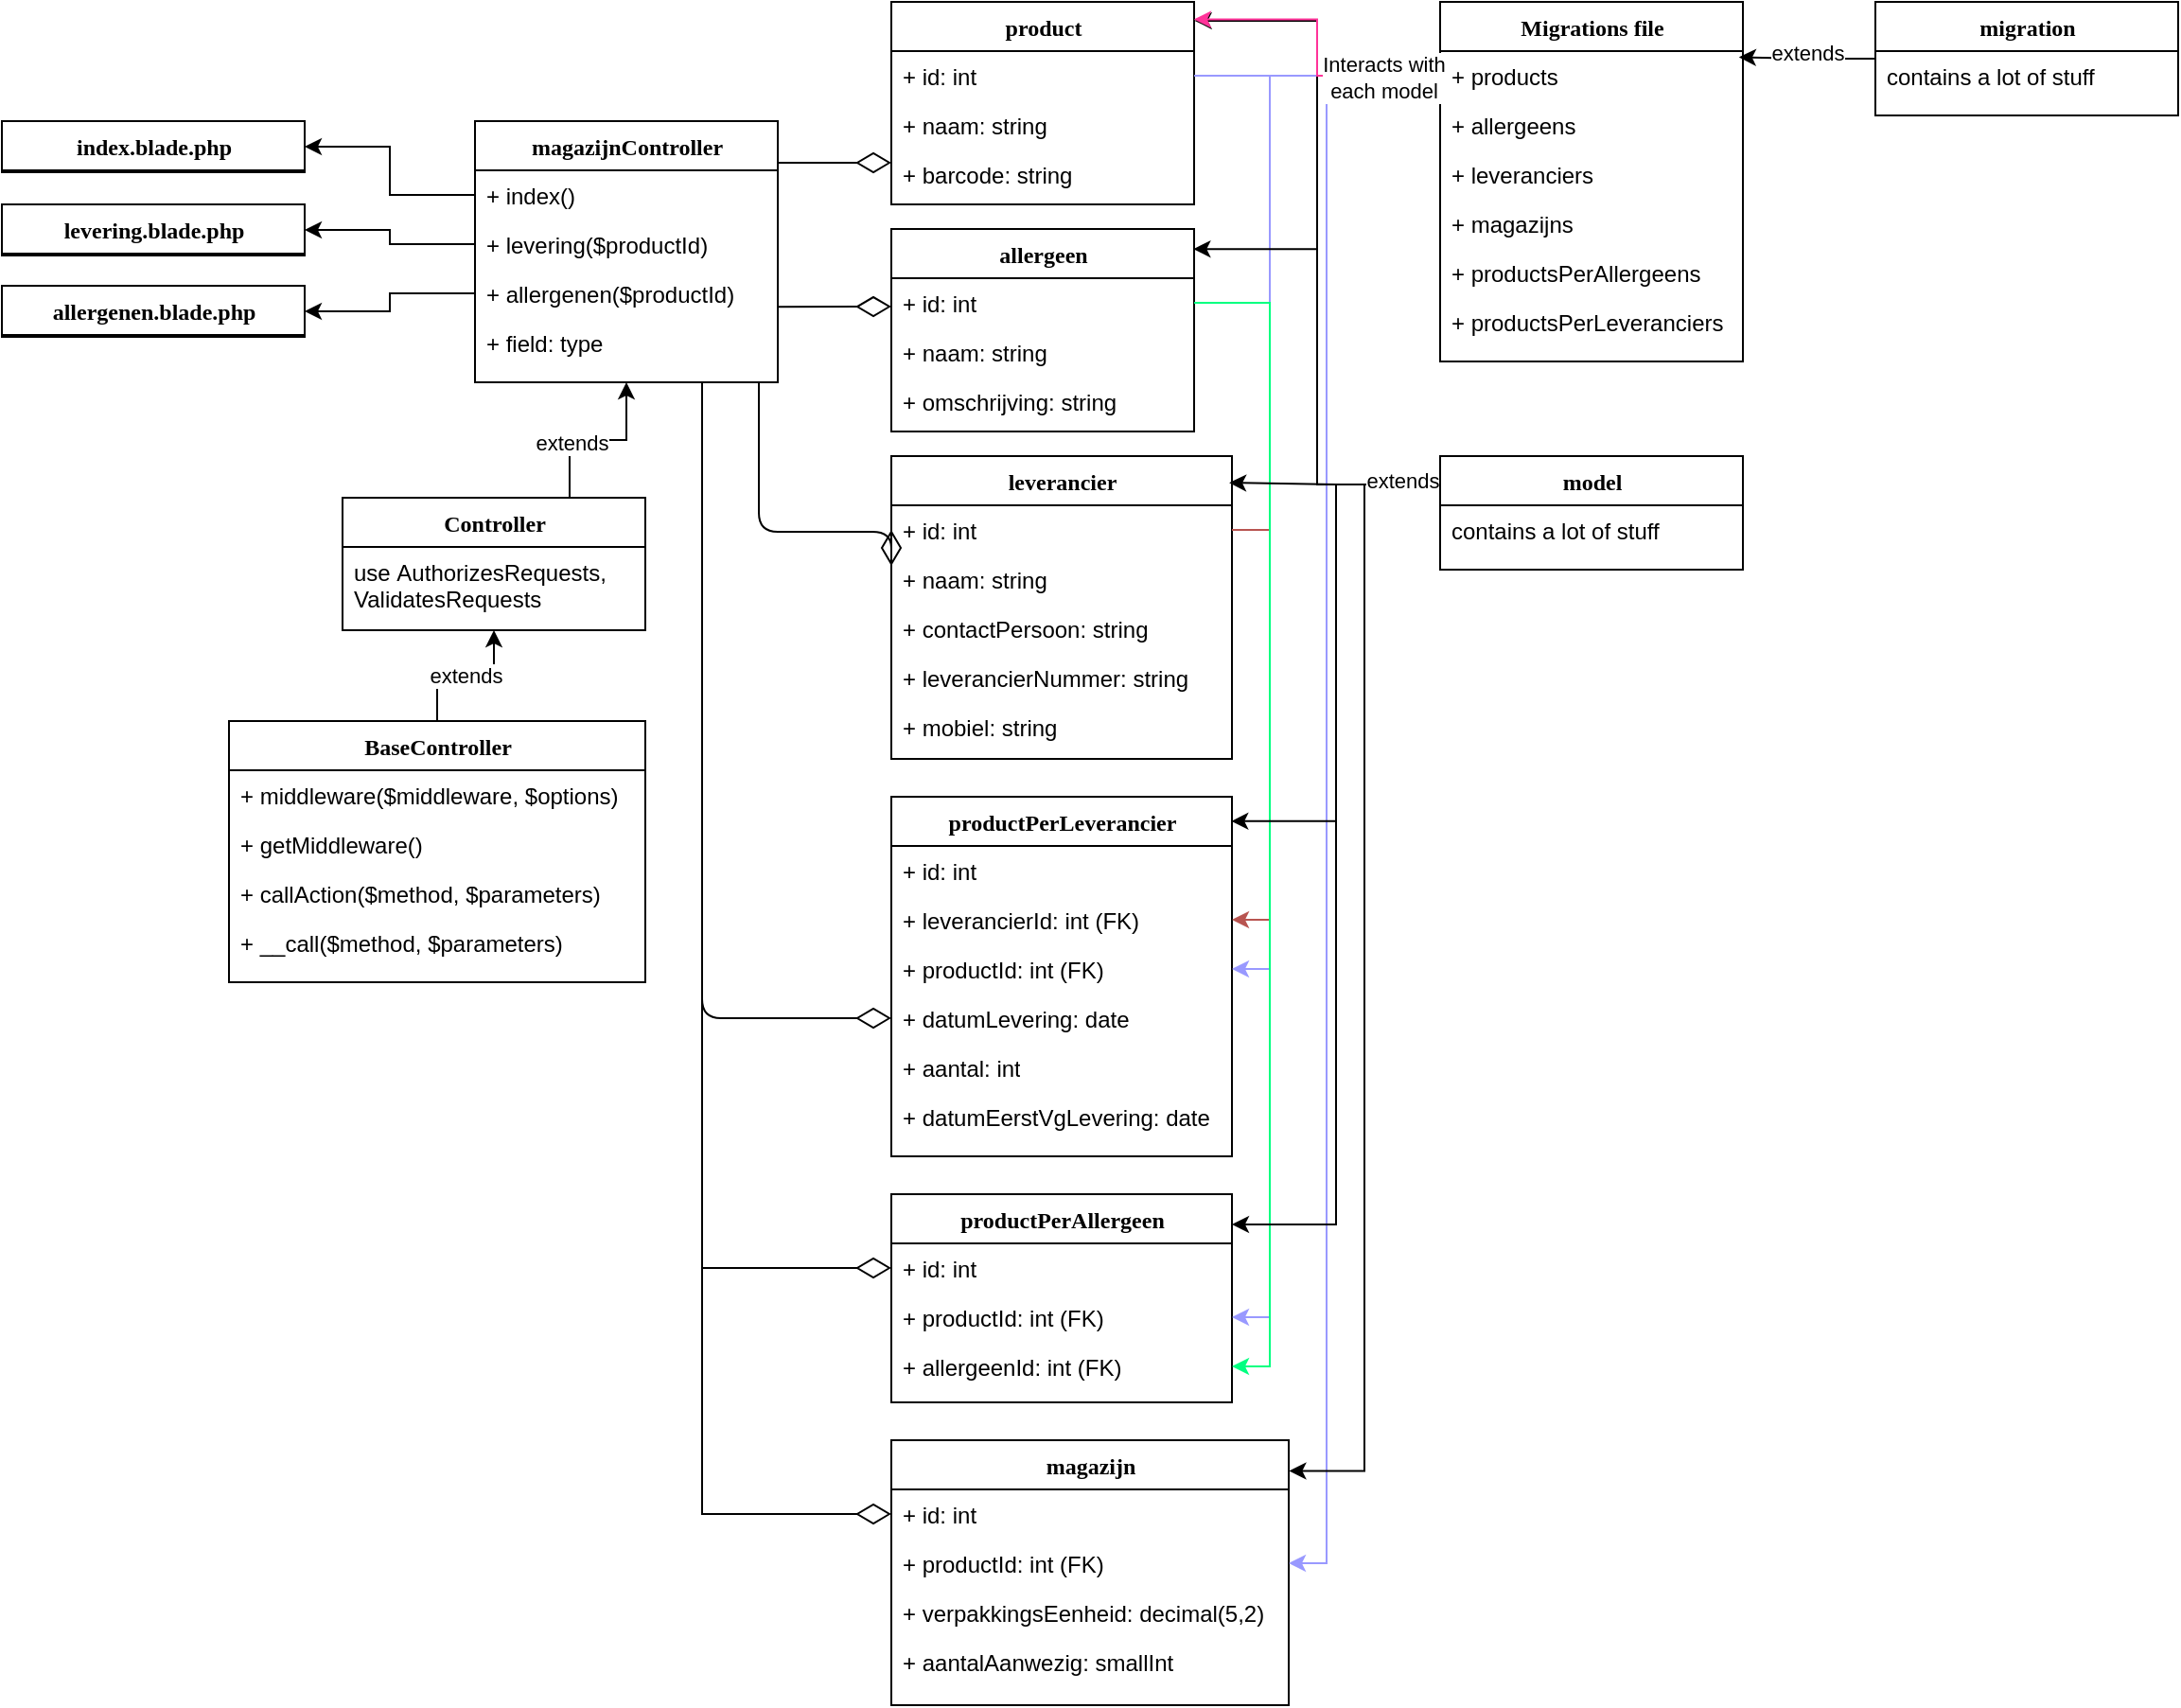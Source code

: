 <mxfile version="21.7.2" type="device">
  <diagram name="Page-1" id="9f46799a-70d6-7492-0946-bef42562c5a5">
    <mxGraphModel dx="2782" dy="968" grid="1" gridSize="10" guides="1" tooltips="1" connect="1" arrows="1" fold="1" page="1" pageScale="1" pageWidth="1100" pageHeight="850" background="none" math="0" shadow="0">
      <root>
        <mxCell id="0" />
        <mxCell id="1" parent="0" />
        <mxCell id="xGp_RujmoBwHYuxVPwIh-23" style="edgeStyle=orthogonalEdgeStyle;rounded=1;orthogonalLoop=1;jettySize=auto;html=1;exitX=0.75;exitY=1;exitDx=0;exitDy=0;entryX=0;entryY=0.5;entryDx=0;entryDy=0;endArrow=diamondThin;endFill=0;endSize=16;" edge="1" parent="1" source="78961159f06e98e8-17" target="xGp_RujmoBwHYuxVPwIh-20">
          <mxGeometry relative="1" as="geometry" />
        </mxCell>
        <mxCell id="xGp_RujmoBwHYuxVPwIh-32" style="edgeStyle=orthogonalEdgeStyle;rounded=0;orthogonalLoop=1;jettySize=auto;html=1;exitX=0.75;exitY=1;exitDx=0;exitDy=0;endSize=16;endArrow=diamondThin;endFill=0;" edge="1" parent="1" source="78961159f06e98e8-17" target="xGp_RujmoBwHYuxVPwIh-27">
          <mxGeometry relative="1" as="geometry" />
        </mxCell>
        <mxCell id="xGp_RujmoBwHYuxVPwIh-40" style="edgeStyle=orthogonalEdgeStyle;rounded=0;orthogonalLoop=1;jettySize=auto;html=1;exitX=0.75;exitY=1;exitDx=0;exitDy=0;entryX=0;entryY=0.5;entryDx=0;entryDy=0;endSize=16;endArrow=diamondThin;endFill=0;" edge="1" parent="1" source="78961159f06e98e8-17" target="xGp_RujmoBwHYuxVPwIh-36">
          <mxGeometry relative="1" as="geometry" />
        </mxCell>
        <mxCell id="78961159f06e98e8-17" value="magazijnController" style="swimlane;html=1;fontStyle=1;align=center;verticalAlign=top;childLayout=stackLayout;horizontal=1;startSize=26;horizontalStack=0;resizeParent=1;resizeLast=0;collapsible=1;marginBottom=0;swimlaneFillColor=#ffffff;rounded=0;shadow=0;comic=0;labelBackgroundColor=none;strokeWidth=1;fillColor=none;fontFamily=Verdana;fontSize=12" parent="1" vertex="1">
          <mxGeometry x="90" y="83" width="160" height="138" as="geometry" />
        </mxCell>
        <mxCell id="78961159f06e98e8-21" value="+ index()" style="text;html=1;strokeColor=none;fillColor=none;align=left;verticalAlign=top;spacingLeft=4;spacingRight=4;whiteSpace=wrap;overflow=hidden;rotatable=0;points=[[0,0.5],[1,0.5]];portConstraint=eastwest;" parent="78961159f06e98e8-17" vertex="1">
          <mxGeometry y="26" width="160" height="26" as="geometry" />
        </mxCell>
        <mxCell id="78961159f06e98e8-23" value="+ levering($productId)" style="text;html=1;strokeColor=none;fillColor=none;align=left;verticalAlign=top;spacingLeft=4;spacingRight=4;whiteSpace=wrap;overflow=hidden;rotatable=0;points=[[0,0.5],[1,0.5]];portConstraint=eastwest;" parent="78961159f06e98e8-17" vertex="1">
          <mxGeometry y="52" width="160" height="26" as="geometry" />
        </mxCell>
        <mxCell id="78961159f06e98e8-25" value="+&amp;nbsp;allergenen($productId)" style="text;html=1;strokeColor=none;fillColor=none;align=left;verticalAlign=top;spacingLeft=4;spacingRight=4;whiteSpace=wrap;overflow=hidden;rotatable=0;points=[[0,0.5],[1,0.5]];portConstraint=eastwest;" parent="78961159f06e98e8-17" vertex="1">
          <mxGeometry y="78" width="160" height="26" as="geometry" />
        </mxCell>
        <mxCell id="78961159f06e98e8-24" value="+ field: type" style="text;html=1;strokeColor=none;fillColor=none;align=left;verticalAlign=top;spacingLeft=4;spacingRight=4;whiteSpace=wrap;overflow=hidden;rotatable=0;points=[[0,0.5],[1,0.5]];portConstraint=eastwest;" parent="78961159f06e98e8-17" vertex="1">
          <mxGeometry y="104" width="160" height="26" as="geometry" />
        </mxCell>
        <mxCell id="78961159f06e98e8-30" value="product" style="swimlane;html=1;fontStyle=1;align=center;verticalAlign=top;childLayout=stackLayout;horizontal=1;startSize=26;horizontalStack=0;resizeParent=1;resizeLast=0;collapsible=1;marginBottom=0;swimlaneFillColor=#ffffff;rounded=0;shadow=0;comic=0;labelBackgroundColor=none;strokeWidth=1;fillColor=none;fontFamily=Verdana;fontSize=12" parent="1" vertex="1">
          <mxGeometry x="310" y="20" width="160" height="107" as="geometry" />
        </mxCell>
        <mxCell id="78961159f06e98e8-31" value="+ id: int" style="text;html=1;strokeColor=none;fillColor=none;align=left;verticalAlign=top;spacingLeft=4;spacingRight=4;whiteSpace=wrap;overflow=hidden;rotatable=0;points=[[0,0.5],[1,0.5]];portConstraint=eastwest;" parent="78961159f06e98e8-30" vertex="1">
          <mxGeometry y="26" width="160" height="26" as="geometry" />
        </mxCell>
        <mxCell id="78961159f06e98e8-32" value="+ naam: string" style="text;html=1;strokeColor=none;fillColor=none;align=left;verticalAlign=top;spacingLeft=4;spacingRight=4;whiteSpace=wrap;overflow=hidden;rotatable=0;points=[[0,0.5],[1,0.5]];portConstraint=eastwest;" parent="78961159f06e98e8-30" vertex="1">
          <mxGeometry y="52" width="160" height="26" as="geometry" />
        </mxCell>
        <mxCell id="78961159f06e98e8-33" value="+ barcode: string" style="text;html=1;strokeColor=none;fillColor=none;align=left;verticalAlign=top;spacingLeft=4;spacingRight=4;whiteSpace=wrap;overflow=hidden;rotatable=0;points=[[0,0.5],[1,0.5]];portConstraint=eastwest;" parent="78961159f06e98e8-30" vertex="1">
          <mxGeometry y="78" width="160" height="26" as="geometry" />
        </mxCell>
        <mxCell id="78961159f06e98e8-121" style="edgeStyle=elbowEdgeStyle;html=1;labelBackgroundColor=none;startFill=0;startSize=8;endArrow=diamondThin;endFill=0;endSize=16;fontFamily=Verdana;fontSize=12;elbow=vertical;" parent="1" source="78961159f06e98e8-17" target="78961159f06e98e8-30" edge="1">
          <mxGeometry relative="1" as="geometry">
            <mxPoint x="250" y="259.882" as="sourcePoint" />
          </mxGeometry>
        </mxCell>
        <mxCell id="xGp_RujmoBwHYuxVPwIh-2" value="allergeen" style="swimlane;html=1;fontStyle=1;align=center;verticalAlign=top;childLayout=stackLayout;horizontal=1;startSize=26;horizontalStack=0;resizeParent=1;resizeLast=0;collapsible=1;marginBottom=0;swimlaneFillColor=#ffffff;rounded=0;shadow=0;comic=0;labelBackgroundColor=none;strokeWidth=1;fillColor=none;fontFamily=Verdana;fontSize=12" vertex="1" parent="1">
          <mxGeometry x="310" y="140" width="160" height="107" as="geometry" />
        </mxCell>
        <mxCell id="xGp_RujmoBwHYuxVPwIh-3" value="+ id: int" style="text;html=1;strokeColor=none;fillColor=none;align=left;verticalAlign=top;spacingLeft=4;spacingRight=4;whiteSpace=wrap;overflow=hidden;rotatable=0;points=[[0,0.5],[1,0.5]];portConstraint=eastwest;" vertex="1" parent="xGp_RujmoBwHYuxVPwIh-2">
          <mxGeometry y="26" width="160" height="26" as="geometry" />
        </mxCell>
        <mxCell id="xGp_RujmoBwHYuxVPwIh-4" value="+ naam: string" style="text;html=1;strokeColor=none;fillColor=none;align=left;verticalAlign=top;spacingLeft=4;spacingRight=4;whiteSpace=wrap;overflow=hidden;rotatable=0;points=[[0,0.5],[1,0.5]];portConstraint=eastwest;" vertex="1" parent="xGp_RujmoBwHYuxVPwIh-2">
          <mxGeometry y="52" width="160" height="26" as="geometry" />
        </mxCell>
        <mxCell id="xGp_RujmoBwHYuxVPwIh-5" value="+ omschrijving: string" style="text;html=1;strokeColor=none;fillColor=none;align=left;verticalAlign=top;spacingLeft=4;spacingRight=4;whiteSpace=wrap;overflow=hidden;rotatable=0;points=[[0,0.5],[1,0.5]];portConstraint=eastwest;" vertex="1" parent="xGp_RujmoBwHYuxVPwIh-2">
          <mxGeometry y="78" width="160" height="26" as="geometry" />
        </mxCell>
        <mxCell id="xGp_RujmoBwHYuxVPwIh-8" style="edgeStyle=elbowEdgeStyle;html=1;labelBackgroundColor=none;startFill=0;startSize=8;endArrow=diamondThin;endFill=0;endSize=16;fontFamily=Verdana;fontSize=12;elbow=vertical;" edge="1" parent="1">
          <mxGeometry relative="1" as="geometry">
            <mxPoint x="250" y="181.08" as="sourcePoint" />
            <mxPoint x="310" y="181.08" as="targetPoint" />
          </mxGeometry>
        </mxCell>
        <mxCell id="xGp_RujmoBwHYuxVPwIh-9" value="leverancier" style="swimlane;html=1;fontStyle=1;align=center;verticalAlign=top;childLayout=stackLayout;horizontal=1;startSize=26;horizontalStack=0;resizeParent=1;resizeLast=0;collapsible=1;marginBottom=0;swimlaneFillColor=#ffffff;rounded=0;shadow=0;comic=0;labelBackgroundColor=none;strokeWidth=1;fillColor=none;fontFamily=Verdana;fontSize=12" vertex="1" parent="1">
          <mxGeometry x="310" y="260" width="180" height="160" as="geometry" />
        </mxCell>
        <mxCell id="xGp_RujmoBwHYuxVPwIh-10" value="+ id: int" style="text;html=1;strokeColor=none;fillColor=none;align=left;verticalAlign=top;spacingLeft=4;spacingRight=4;whiteSpace=wrap;overflow=hidden;rotatable=0;points=[[0,0.5],[1,0.5]];portConstraint=eastwest;" vertex="1" parent="xGp_RujmoBwHYuxVPwIh-9">
          <mxGeometry y="26" width="180" height="26" as="geometry" />
        </mxCell>
        <mxCell id="xGp_RujmoBwHYuxVPwIh-11" value="+ naam: string" style="text;html=1;strokeColor=none;fillColor=none;align=left;verticalAlign=top;spacingLeft=4;spacingRight=4;whiteSpace=wrap;overflow=hidden;rotatable=0;points=[[0,0.5],[1,0.5]];portConstraint=eastwest;" vertex="1" parent="xGp_RujmoBwHYuxVPwIh-9">
          <mxGeometry y="52" width="180" height="26" as="geometry" />
        </mxCell>
        <mxCell id="xGp_RujmoBwHYuxVPwIh-12" value="+ contactPersoon: string" style="text;html=1;strokeColor=none;fillColor=none;align=left;verticalAlign=top;spacingLeft=4;spacingRight=4;whiteSpace=wrap;overflow=hidden;rotatable=0;points=[[0,0.5],[1,0.5]];portConstraint=eastwest;" vertex="1" parent="xGp_RujmoBwHYuxVPwIh-9">
          <mxGeometry y="78" width="180" height="26" as="geometry" />
        </mxCell>
        <mxCell id="xGp_RujmoBwHYuxVPwIh-14" value="+ leverancierNummer: string" style="text;html=1;strokeColor=none;fillColor=none;align=left;verticalAlign=top;spacingLeft=4;spacingRight=4;whiteSpace=wrap;overflow=hidden;rotatable=0;points=[[0,0.5],[1,0.5]];portConstraint=eastwest;" vertex="1" parent="xGp_RujmoBwHYuxVPwIh-9">
          <mxGeometry y="104" width="180" height="26" as="geometry" />
        </mxCell>
        <mxCell id="xGp_RujmoBwHYuxVPwIh-15" value="+ mobiel: string" style="text;html=1;strokeColor=none;fillColor=none;align=left;verticalAlign=top;spacingLeft=4;spacingRight=4;whiteSpace=wrap;overflow=hidden;rotatable=0;points=[[0,0.5],[1,0.5]];portConstraint=eastwest;" vertex="1" parent="xGp_RujmoBwHYuxVPwIh-9">
          <mxGeometry y="130" width="180" height="26" as="geometry" />
        </mxCell>
        <mxCell id="xGp_RujmoBwHYuxVPwIh-13" style="edgeStyle=elbowEdgeStyle;html=1;labelBackgroundColor=none;startFill=0;startSize=8;endArrow=diamondThin;endFill=0;endSize=16;fontFamily=Verdana;fontSize=12;elbow=vertical;entryX=0;entryY=0.5;entryDx=0;entryDy=0;" edge="1" parent="1" target="xGp_RujmoBwHYuxVPwIh-10">
          <mxGeometry relative="1" as="geometry">
            <mxPoint x="240" y="221" as="sourcePoint" />
            <mxPoint x="300" y="221" as="targetPoint" />
            <Array as="points">
              <mxPoint x="260" y="300" />
            </Array>
          </mxGeometry>
        </mxCell>
        <mxCell id="xGp_RujmoBwHYuxVPwIh-16" value="productPerLeverancier" style="swimlane;html=1;fontStyle=1;align=center;verticalAlign=top;childLayout=stackLayout;horizontal=1;startSize=26;horizontalStack=0;resizeParent=1;resizeLast=0;collapsible=1;marginBottom=0;swimlaneFillColor=#ffffff;rounded=0;shadow=0;comic=0;labelBackgroundColor=none;strokeWidth=1;fillColor=none;fontFamily=Verdana;fontSize=12" vertex="1" parent="1">
          <mxGeometry x="310" y="440" width="180" height="190" as="geometry" />
        </mxCell>
        <mxCell id="xGp_RujmoBwHYuxVPwIh-17" value="+ id: int" style="text;html=1;strokeColor=none;fillColor=none;align=left;verticalAlign=top;spacingLeft=4;spacingRight=4;whiteSpace=wrap;overflow=hidden;rotatable=0;points=[[0,0.5],[1,0.5]];portConstraint=eastwest;" vertex="1" parent="xGp_RujmoBwHYuxVPwIh-16">
          <mxGeometry y="26" width="180" height="26" as="geometry" />
        </mxCell>
        <mxCell id="xGp_RujmoBwHYuxVPwIh-18" value="+ leverancierId: int (FK)" style="text;html=1;strokeColor=none;fillColor=none;align=left;verticalAlign=top;spacingLeft=4;spacingRight=4;whiteSpace=wrap;overflow=hidden;rotatable=0;points=[[0,0.5],[1,0.5]];portConstraint=eastwest;" vertex="1" parent="xGp_RujmoBwHYuxVPwIh-16">
          <mxGeometry y="52" width="180" height="26" as="geometry" />
        </mxCell>
        <mxCell id="xGp_RujmoBwHYuxVPwIh-19" value="+ productId: int (FK)" style="text;html=1;strokeColor=none;fillColor=none;align=left;verticalAlign=top;spacingLeft=4;spacingRight=4;whiteSpace=wrap;overflow=hidden;rotatable=0;points=[[0,0.5],[1,0.5]];portConstraint=eastwest;" vertex="1" parent="xGp_RujmoBwHYuxVPwIh-16">
          <mxGeometry y="78" width="180" height="26" as="geometry" />
        </mxCell>
        <mxCell id="xGp_RujmoBwHYuxVPwIh-20" value="+ datumLevering: date" style="text;html=1;strokeColor=none;fillColor=none;align=left;verticalAlign=top;spacingLeft=4;spacingRight=4;whiteSpace=wrap;overflow=hidden;rotatable=0;points=[[0,0.5],[1,0.5]];portConstraint=eastwest;" vertex="1" parent="xGp_RujmoBwHYuxVPwIh-16">
          <mxGeometry y="104" width="180" height="26" as="geometry" />
        </mxCell>
        <mxCell id="xGp_RujmoBwHYuxVPwIh-21" value="+ aantal: int" style="text;html=1;strokeColor=none;fillColor=none;align=left;verticalAlign=top;spacingLeft=4;spacingRight=4;whiteSpace=wrap;overflow=hidden;rotatable=0;points=[[0,0.5],[1,0.5]];portConstraint=eastwest;" vertex="1" parent="xGp_RujmoBwHYuxVPwIh-16">
          <mxGeometry y="130" width="180" height="26" as="geometry" />
        </mxCell>
        <mxCell id="xGp_RujmoBwHYuxVPwIh-22" value="+ datumEerstVgLevering: date" style="text;html=1;strokeColor=none;fillColor=none;align=left;verticalAlign=top;spacingLeft=4;spacingRight=4;whiteSpace=wrap;overflow=hidden;rotatable=0;points=[[0,0.5],[1,0.5]];portConstraint=eastwest;" vertex="1" parent="xGp_RujmoBwHYuxVPwIh-16">
          <mxGeometry y="156" width="180" height="26" as="geometry" />
        </mxCell>
        <mxCell id="xGp_RujmoBwHYuxVPwIh-24" style="edgeStyle=orthogonalEdgeStyle;rounded=0;orthogonalLoop=1;jettySize=auto;html=1;exitX=1;exitY=0.5;exitDx=0;exitDy=0;entryX=1;entryY=0.5;entryDx=0;entryDy=0;fillColor=#f8cecc;strokeColor=#b85450;" edge="1" parent="1" source="xGp_RujmoBwHYuxVPwIh-10" target="xGp_RujmoBwHYuxVPwIh-18">
          <mxGeometry relative="1" as="geometry" />
        </mxCell>
        <mxCell id="xGp_RujmoBwHYuxVPwIh-25" style="edgeStyle=orthogonalEdgeStyle;rounded=0;orthogonalLoop=1;jettySize=auto;html=1;exitX=1;exitY=0.5;exitDx=0;exitDy=0;entryX=1;entryY=0.5;entryDx=0;entryDy=0;strokeColor=#9999FF;" edge="1" parent="1" source="78961159f06e98e8-31" target="xGp_RujmoBwHYuxVPwIh-19">
          <mxGeometry relative="1" as="geometry" />
        </mxCell>
        <mxCell id="xGp_RujmoBwHYuxVPwIh-26" value="productPerAllergeen" style="swimlane;html=1;fontStyle=1;align=center;verticalAlign=top;childLayout=stackLayout;horizontal=1;startSize=26;horizontalStack=0;resizeParent=1;resizeLast=0;collapsible=1;marginBottom=0;swimlaneFillColor=#ffffff;rounded=0;shadow=0;comic=0;labelBackgroundColor=none;strokeWidth=1;fillColor=none;fontFamily=Verdana;fontSize=12" vertex="1" parent="1">
          <mxGeometry x="310" y="650" width="180" height="110" as="geometry" />
        </mxCell>
        <mxCell id="xGp_RujmoBwHYuxVPwIh-27" value="+ id: int" style="text;html=1;strokeColor=none;fillColor=none;align=left;verticalAlign=top;spacingLeft=4;spacingRight=4;whiteSpace=wrap;overflow=hidden;rotatable=0;points=[[0,0.5],[1,0.5]];portConstraint=eastwest;" vertex="1" parent="xGp_RujmoBwHYuxVPwIh-26">
          <mxGeometry y="26" width="180" height="26" as="geometry" />
        </mxCell>
        <mxCell id="xGp_RujmoBwHYuxVPwIh-28" value="+ productId: int (FK)" style="text;html=1;strokeColor=none;fillColor=none;align=left;verticalAlign=top;spacingLeft=4;spacingRight=4;whiteSpace=wrap;overflow=hidden;rotatable=0;points=[[0,0.5],[1,0.5]];portConstraint=eastwest;" vertex="1" parent="xGp_RujmoBwHYuxVPwIh-26">
          <mxGeometry y="52" width="180" height="26" as="geometry" />
        </mxCell>
        <mxCell id="xGp_RujmoBwHYuxVPwIh-29" value="+ allergeenId: int (FK)" style="text;html=1;strokeColor=none;fillColor=none;align=left;verticalAlign=top;spacingLeft=4;spacingRight=4;whiteSpace=wrap;overflow=hidden;rotatable=0;points=[[0,0.5],[1,0.5]];portConstraint=eastwest;" vertex="1" parent="xGp_RujmoBwHYuxVPwIh-26">
          <mxGeometry y="78" width="180" height="26" as="geometry" />
        </mxCell>
        <mxCell id="xGp_RujmoBwHYuxVPwIh-33" style="edgeStyle=orthogonalEdgeStyle;rounded=0;orthogonalLoop=1;jettySize=auto;html=1;exitX=1;exitY=0.5;exitDx=0;exitDy=0;entryX=1;entryY=0.5;entryDx=0;entryDy=0;strokeColor=#9999FF;" edge="1" parent="1" source="78961159f06e98e8-31" target="xGp_RujmoBwHYuxVPwIh-28">
          <mxGeometry relative="1" as="geometry" />
        </mxCell>
        <mxCell id="xGp_RujmoBwHYuxVPwIh-34" style="edgeStyle=orthogonalEdgeStyle;rounded=0;orthogonalLoop=1;jettySize=auto;html=1;exitX=1;exitY=0.5;exitDx=0;exitDy=0;entryX=1;entryY=0.5;entryDx=0;entryDy=0;strokeColor=#00FF80;" edge="1" parent="1" source="xGp_RujmoBwHYuxVPwIh-3" target="xGp_RujmoBwHYuxVPwIh-29">
          <mxGeometry relative="1" as="geometry" />
        </mxCell>
        <mxCell id="xGp_RujmoBwHYuxVPwIh-35" value="magazijn" style="swimlane;html=1;fontStyle=1;align=center;verticalAlign=top;childLayout=stackLayout;horizontal=1;startSize=26;horizontalStack=0;resizeParent=1;resizeLast=0;collapsible=1;marginBottom=0;swimlaneFillColor=#ffffff;rounded=0;shadow=0;comic=0;labelBackgroundColor=none;strokeWidth=1;fillColor=none;fontFamily=Verdana;fontSize=12" vertex="1" parent="1">
          <mxGeometry x="310" y="780" width="210" height="140" as="geometry" />
        </mxCell>
        <mxCell id="xGp_RujmoBwHYuxVPwIh-36" value="+ id: int" style="text;html=1;strokeColor=none;fillColor=none;align=left;verticalAlign=top;spacingLeft=4;spacingRight=4;whiteSpace=wrap;overflow=hidden;rotatable=0;points=[[0,0.5],[1,0.5]];portConstraint=eastwest;" vertex="1" parent="xGp_RujmoBwHYuxVPwIh-35">
          <mxGeometry y="26" width="210" height="26" as="geometry" />
        </mxCell>
        <mxCell id="xGp_RujmoBwHYuxVPwIh-37" value="+ productId: int (FK)" style="text;html=1;strokeColor=none;fillColor=none;align=left;verticalAlign=top;spacingLeft=4;spacingRight=4;whiteSpace=wrap;overflow=hidden;rotatable=0;points=[[0,0.5],[1,0.5]];portConstraint=eastwest;" vertex="1" parent="xGp_RujmoBwHYuxVPwIh-35">
          <mxGeometry y="52" width="210" height="26" as="geometry" />
        </mxCell>
        <mxCell id="xGp_RujmoBwHYuxVPwIh-38" value="+ verpakkingsEenheid: decimal(5,2)" style="text;html=1;strokeColor=none;fillColor=none;align=left;verticalAlign=top;spacingLeft=4;spacingRight=4;whiteSpace=wrap;overflow=hidden;rotatable=0;points=[[0,0.5],[1,0.5]];portConstraint=eastwest;" vertex="1" parent="xGp_RujmoBwHYuxVPwIh-35">
          <mxGeometry y="78" width="210" height="26" as="geometry" />
        </mxCell>
        <mxCell id="xGp_RujmoBwHYuxVPwIh-39" value="+ aantalAanwezig: smallInt" style="text;html=1;strokeColor=none;fillColor=none;align=left;verticalAlign=top;spacingLeft=4;spacingRight=4;whiteSpace=wrap;overflow=hidden;rotatable=0;points=[[0,0.5],[1,0.5]];portConstraint=eastwest;" vertex="1" parent="xGp_RujmoBwHYuxVPwIh-35">
          <mxGeometry y="104" width="210" height="26" as="geometry" />
        </mxCell>
        <mxCell id="xGp_RujmoBwHYuxVPwIh-41" style="edgeStyle=orthogonalEdgeStyle;rounded=0;orthogonalLoop=1;jettySize=auto;html=1;exitX=1;exitY=0.5;exitDx=0;exitDy=0;entryX=1;entryY=0.5;entryDx=0;entryDy=0;strokeColor=#9999FF;" edge="1" parent="1" source="78961159f06e98e8-31" target="xGp_RujmoBwHYuxVPwIh-37">
          <mxGeometry relative="1" as="geometry" />
        </mxCell>
        <mxCell id="xGp_RujmoBwHYuxVPwIh-42" value="index.blade.php" style="swimlane;html=1;fontStyle=1;align=center;verticalAlign=top;childLayout=stackLayout;horizontal=1;startSize=26;horizontalStack=0;resizeParent=1;resizeLast=0;collapsible=1;marginBottom=0;swimlaneFillColor=#ffffff;rounded=0;shadow=0;comic=0;labelBackgroundColor=none;strokeWidth=1;fillColor=none;fontFamily=Verdana;fontSize=12" vertex="1" parent="1">
          <mxGeometry x="-160" y="83" width="160" height="27" as="geometry" />
        </mxCell>
        <mxCell id="xGp_RujmoBwHYuxVPwIh-47" style="edgeStyle=orthogonalEdgeStyle;rounded=0;orthogonalLoop=1;jettySize=auto;html=1;exitX=0;exitY=0.5;exitDx=0;exitDy=0;entryX=1;entryY=0.5;entryDx=0;entryDy=0;" edge="1" parent="1" source="78961159f06e98e8-21" target="xGp_RujmoBwHYuxVPwIh-42">
          <mxGeometry relative="1" as="geometry" />
        </mxCell>
        <mxCell id="xGp_RujmoBwHYuxVPwIh-49" value="levering.blade.php" style="swimlane;html=1;fontStyle=1;align=center;verticalAlign=top;childLayout=stackLayout;horizontal=1;startSize=26;horizontalStack=0;resizeParent=1;resizeLast=0;collapsible=1;marginBottom=0;swimlaneFillColor=#ffffff;rounded=0;shadow=0;comic=0;labelBackgroundColor=none;strokeWidth=1;fillColor=none;fontFamily=Verdana;fontSize=12" vertex="1" parent="1">
          <mxGeometry x="-160" y="127" width="160" height="27" as="geometry" />
        </mxCell>
        <mxCell id="xGp_RujmoBwHYuxVPwIh-50" value="allergenen.blade.php" style="swimlane;html=1;fontStyle=1;align=center;verticalAlign=top;childLayout=stackLayout;horizontal=1;startSize=26;horizontalStack=0;resizeParent=1;resizeLast=0;collapsible=1;marginBottom=0;swimlaneFillColor=#ffffff;rounded=0;shadow=0;comic=0;labelBackgroundColor=none;strokeWidth=1;fillColor=none;fontFamily=Verdana;fontSize=12" vertex="1" parent="1">
          <mxGeometry x="-160" y="170" width="160" height="27" as="geometry" />
        </mxCell>
        <mxCell id="xGp_RujmoBwHYuxVPwIh-51" style="edgeStyle=orthogonalEdgeStyle;rounded=0;orthogonalLoop=1;jettySize=auto;html=1;exitX=0;exitY=0.5;exitDx=0;exitDy=0;entryX=1;entryY=0.5;entryDx=0;entryDy=0;" edge="1" parent="1" source="78961159f06e98e8-23" target="xGp_RujmoBwHYuxVPwIh-49">
          <mxGeometry relative="1" as="geometry" />
        </mxCell>
        <mxCell id="xGp_RujmoBwHYuxVPwIh-52" style="edgeStyle=orthogonalEdgeStyle;rounded=0;orthogonalLoop=1;jettySize=auto;html=1;exitX=0;exitY=0.5;exitDx=0;exitDy=0;entryX=1;entryY=0.5;entryDx=0;entryDy=0;" edge="1" parent="1" source="78961159f06e98e8-25" target="xGp_RujmoBwHYuxVPwIh-50">
          <mxGeometry relative="1" as="geometry" />
        </mxCell>
        <mxCell id="xGp_RujmoBwHYuxVPwIh-58" style="edgeStyle=orthogonalEdgeStyle;rounded=0;orthogonalLoop=1;jettySize=auto;html=1;exitX=0.75;exitY=0;exitDx=0;exitDy=0;entryX=0.5;entryY=1;entryDx=0;entryDy=0;" edge="1" parent="1" source="xGp_RujmoBwHYuxVPwIh-53" target="78961159f06e98e8-17">
          <mxGeometry relative="1" as="geometry" />
        </mxCell>
        <mxCell id="xGp_RujmoBwHYuxVPwIh-59" value="extends" style="edgeLabel;html=1;align=center;verticalAlign=middle;resizable=0;points=[];" vertex="1" connectable="0" parent="xGp_RujmoBwHYuxVPwIh-58">
          <mxGeometry x="-0.354" y="-1" relative="1" as="geometry">
            <mxPoint as="offset" />
          </mxGeometry>
        </mxCell>
        <mxCell id="xGp_RujmoBwHYuxVPwIh-53" value="Controller" style="swimlane;html=1;fontStyle=1;align=center;verticalAlign=top;childLayout=stackLayout;horizontal=1;startSize=26;horizontalStack=0;resizeParent=1;resizeLast=0;collapsible=1;marginBottom=0;swimlaneFillColor=#ffffff;rounded=0;shadow=0;comic=0;labelBackgroundColor=none;strokeWidth=1;fillColor=none;fontFamily=Verdana;fontSize=12" vertex="1" parent="1">
          <mxGeometry x="20" y="282" width="160" height="70" as="geometry" />
        </mxCell>
        <mxCell id="xGp_RujmoBwHYuxVPwIh-70" value="use&amp;nbsp;AuthorizesRequests,&lt;br&gt;ValidatesRequests" style="text;html=1;strokeColor=none;fillColor=none;align=left;verticalAlign=top;spacingLeft=4;spacingRight=4;whiteSpace=wrap;overflow=hidden;rotatable=0;points=[[0,0.5],[1,0.5]];portConstraint=eastwest;" vertex="1" parent="xGp_RujmoBwHYuxVPwIh-53">
          <mxGeometry y="26" width="160" height="44" as="geometry" />
        </mxCell>
        <mxCell id="xGp_RujmoBwHYuxVPwIh-62" style="edgeStyle=orthogonalEdgeStyle;rounded=0;orthogonalLoop=1;jettySize=auto;html=1;exitX=0.5;exitY=0;exitDx=0;exitDy=0;entryX=0.5;entryY=1;entryDx=0;entryDy=0;" edge="1" parent="1" source="xGp_RujmoBwHYuxVPwIh-61" target="xGp_RujmoBwHYuxVPwIh-53">
          <mxGeometry relative="1" as="geometry" />
        </mxCell>
        <mxCell id="xGp_RujmoBwHYuxVPwIh-63" value="extends" style="edgeLabel;html=1;align=center;verticalAlign=middle;resizable=0;points=[];" vertex="1" connectable="0" parent="xGp_RujmoBwHYuxVPwIh-62">
          <mxGeometry x="-0.002" relative="1" as="geometry">
            <mxPoint as="offset" />
          </mxGeometry>
        </mxCell>
        <mxCell id="xGp_RujmoBwHYuxVPwIh-61" value="BaseController" style="swimlane;html=1;fontStyle=1;align=center;verticalAlign=top;childLayout=stackLayout;horizontal=1;startSize=26;horizontalStack=0;resizeParent=1;resizeLast=0;collapsible=1;marginBottom=0;swimlaneFillColor=#ffffff;rounded=0;shadow=0;comic=0;labelBackgroundColor=none;strokeWidth=1;fillColor=none;fontFamily=Verdana;fontSize=12" vertex="1" parent="1">
          <mxGeometry x="-40" y="400" width="220" height="138" as="geometry" />
        </mxCell>
        <mxCell id="xGp_RujmoBwHYuxVPwIh-65" value="+ middleware($middleware, $options)" style="text;html=1;strokeColor=none;fillColor=none;align=left;verticalAlign=top;spacingLeft=4;spacingRight=4;whiteSpace=wrap;overflow=hidden;rotatable=0;points=[[0,0.5],[1,0.5]];portConstraint=eastwest;" vertex="1" parent="xGp_RujmoBwHYuxVPwIh-61">
          <mxGeometry y="26" width="220" height="26" as="geometry" />
        </mxCell>
        <mxCell id="xGp_RujmoBwHYuxVPwIh-66" value="+&amp;nbsp;getMiddleware&lt;span style=&quot;background-color: initial;&quot;&gt;()&lt;/span&gt;" style="text;html=1;strokeColor=none;fillColor=none;align=left;verticalAlign=top;spacingLeft=4;spacingRight=4;whiteSpace=wrap;overflow=hidden;rotatable=0;points=[[0,0.5],[1,0.5]];portConstraint=eastwest;" vertex="1" parent="xGp_RujmoBwHYuxVPwIh-61">
          <mxGeometry y="52" width="220" height="26" as="geometry" />
        </mxCell>
        <mxCell id="xGp_RujmoBwHYuxVPwIh-67" value="+&amp;nbsp;callAction&lt;span style=&quot;background-color: initial;&quot;&gt;($method, $parameters)&lt;/span&gt;" style="text;html=1;strokeColor=none;fillColor=none;align=left;verticalAlign=top;spacingLeft=4;spacingRight=4;whiteSpace=wrap;overflow=hidden;rotatable=0;points=[[0,0.5],[1,0.5]];portConstraint=eastwest;" vertex="1" parent="xGp_RujmoBwHYuxVPwIh-61">
          <mxGeometry y="78" width="220" height="26" as="geometry" />
        </mxCell>
        <mxCell id="xGp_RujmoBwHYuxVPwIh-68" value="+&amp;nbsp;__call&lt;span style=&quot;background-color: initial;&quot;&gt;($method, $parameters)&lt;/span&gt;" style="text;html=1;strokeColor=none;fillColor=none;align=left;verticalAlign=top;spacingLeft=4;spacingRight=4;whiteSpace=wrap;overflow=hidden;rotatable=0;points=[[0,0.5],[1,0.5]];portConstraint=eastwest;" vertex="1" parent="xGp_RujmoBwHYuxVPwIh-61">
          <mxGeometry y="104" width="220" height="26" as="geometry" />
        </mxCell>
        <mxCell id="xGp_RujmoBwHYuxVPwIh-83" style="edgeStyle=orthogonalEdgeStyle;rounded=0;orthogonalLoop=1;jettySize=auto;html=1;exitX=0;exitY=0.25;exitDx=0;exitDy=0;entryX=1.002;entryY=0.093;entryDx=0;entryDy=0;entryPerimeter=0;" edge="1" parent="1" source="xGp_RujmoBwHYuxVPwIh-73" target="78961159f06e98e8-30">
          <mxGeometry relative="1" as="geometry" />
        </mxCell>
        <mxCell id="xGp_RujmoBwHYuxVPwIh-84" style="edgeStyle=orthogonalEdgeStyle;rounded=0;orthogonalLoop=1;jettySize=auto;html=1;exitX=0;exitY=0.25;exitDx=0;exitDy=0;entryX=0.998;entryY=0.099;entryDx=0;entryDy=0;entryPerimeter=0;" edge="1" parent="1" source="xGp_RujmoBwHYuxVPwIh-73" target="xGp_RujmoBwHYuxVPwIh-2">
          <mxGeometry relative="1" as="geometry" />
        </mxCell>
        <mxCell id="xGp_RujmoBwHYuxVPwIh-85" style="edgeStyle=orthogonalEdgeStyle;rounded=0;orthogonalLoop=1;jettySize=auto;html=1;exitX=0;exitY=0.25;exitDx=0;exitDy=0;entryX=0.992;entryY=0.088;entryDx=0;entryDy=0;entryPerimeter=0;" edge="1" parent="1" source="xGp_RujmoBwHYuxVPwIh-73" target="xGp_RujmoBwHYuxVPwIh-9">
          <mxGeometry relative="1" as="geometry" />
        </mxCell>
        <mxCell id="xGp_RujmoBwHYuxVPwIh-86" style="edgeStyle=orthogonalEdgeStyle;rounded=0;orthogonalLoop=1;jettySize=auto;html=1;exitX=0;exitY=0.25;exitDx=0;exitDy=0;entryX=0.998;entryY=0.068;entryDx=0;entryDy=0;entryPerimeter=0;" edge="1" parent="1" source="xGp_RujmoBwHYuxVPwIh-73" target="xGp_RujmoBwHYuxVPwIh-16">
          <mxGeometry relative="1" as="geometry" />
        </mxCell>
        <mxCell id="xGp_RujmoBwHYuxVPwIh-87" style="edgeStyle=orthogonalEdgeStyle;rounded=0;orthogonalLoop=1;jettySize=auto;html=1;exitX=0;exitY=0.25;exitDx=0;exitDy=0;entryX=1;entryY=0.145;entryDx=0;entryDy=0;entryPerimeter=0;" edge="1" parent="1" source="xGp_RujmoBwHYuxVPwIh-73" target="xGp_RujmoBwHYuxVPwIh-26">
          <mxGeometry relative="1" as="geometry" />
        </mxCell>
        <mxCell id="xGp_RujmoBwHYuxVPwIh-88" style="edgeStyle=orthogonalEdgeStyle;rounded=0;orthogonalLoop=1;jettySize=auto;html=1;exitX=0;exitY=0.25;exitDx=0;exitDy=0;entryX=1.001;entryY=0.116;entryDx=0;entryDy=0;entryPerimeter=0;" edge="1" parent="1" source="xGp_RujmoBwHYuxVPwIh-73" target="xGp_RujmoBwHYuxVPwIh-35">
          <mxGeometry relative="1" as="geometry" />
        </mxCell>
        <mxCell id="xGp_RujmoBwHYuxVPwIh-89" value="extends" style="edgeLabel;html=1;align=center;verticalAlign=middle;resizable=0;points=[];" vertex="1" connectable="0" parent="xGp_RujmoBwHYuxVPwIh-88">
          <mxGeometry x="-0.934" y="-2" relative="1" as="geometry">
            <mxPoint as="offset" />
          </mxGeometry>
        </mxCell>
        <mxCell id="xGp_RujmoBwHYuxVPwIh-73" value="model" style="swimlane;html=1;fontStyle=1;align=center;verticalAlign=top;childLayout=stackLayout;horizontal=1;startSize=26;horizontalStack=0;resizeParent=1;resizeLast=0;collapsible=1;marginBottom=0;swimlaneFillColor=#ffffff;rounded=0;shadow=0;comic=0;labelBackgroundColor=none;strokeWidth=1;fillColor=none;fontFamily=Verdana;fontSize=12" vertex="1" parent="1">
          <mxGeometry x="600" y="260" width="160" height="60" as="geometry" />
        </mxCell>
        <mxCell id="xGp_RujmoBwHYuxVPwIh-74" value="contains a lot of stuff" style="text;html=1;strokeColor=none;fillColor=none;align=left;verticalAlign=top;spacingLeft=4;spacingRight=4;whiteSpace=wrap;overflow=hidden;rotatable=0;points=[[0,0.5],[1,0.5]];portConstraint=eastwest;" vertex="1" parent="xGp_RujmoBwHYuxVPwIh-73">
          <mxGeometry y="26" width="160" height="26" as="geometry" />
        </mxCell>
        <mxCell id="xGp_RujmoBwHYuxVPwIh-90" value="Migrations file" style="swimlane;html=1;fontStyle=1;align=center;verticalAlign=top;childLayout=stackLayout;horizontal=1;startSize=26;horizontalStack=0;resizeParent=1;resizeLast=0;collapsible=1;marginBottom=0;swimlaneFillColor=#ffffff;rounded=0;shadow=0;comic=0;labelBackgroundColor=none;strokeWidth=1;fillColor=none;fontFamily=Verdana;fontSize=12" vertex="1" parent="1">
          <mxGeometry x="600" y="20" width="160" height="190" as="geometry" />
        </mxCell>
        <mxCell id="xGp_RujmoBwHYuxVPwIh-91" value="+ products" style="text;html=1;strokeColor=none;fillColor=none;align=left;verticalAlign=top;spacingLeft=4;spacingRight=4;whiteSpace=wrap;overflow=hidden;rotatable=0;points=[[0,0.5],[1,0.5]];portConstraint=eastwest;" vertex="1" parent="xGp_RujmoBwHYuxVPwIh-90">
          <mxGeometry y="26" width="160" height="26" as="geometry" />
        </mxCell>
        <mxCell id="xGp_RujmoBwHYuxVPwIh-92" value="+ allergeens" style="text;html=1;strokeColor=none;fillColor=none;align=left;verticalAlign=top;spacingLeft=4;spacingRight=4;whiteSpace=wrap;overflow=hidden;rotatable=0;points=[[0,0.5],[1,0.5]];portConstraint=eastwest;" vertex="1" parent="xGp_RujmoBwHYuxVPwIh-90">
          <mxGeometry y="52" width="160" height="26" as="geometry" />
        </mxCell>
        <mxCell id="xGp_RujmoBwHYuxVPwIh-93" value="+ leveranciers" style="text;html=1;strokeColor=none;fillColor=none;align=left;verticalAlign=top;spacingLeft=4;spacingRight=4;whiteSpace=wrap;overflow=hidden;rotatable=0;points=[[0,0.5],[1,0.5]];portConstraint=eastwest;" vertex="1" parent="xGp_RujmoBwHYuxVPwIh-90">
          <mxGeometry y="78" width="160" height="26" as="geometry" />
        </mxCell>
        <mxCell id="xGp_RujmoBwHYuxVPwIh-94" value="+&amp;nbsp;magazijns" style="text;html=1;strokeColor=none;fillColor=none;align=left;verticalAlign=top;spacingLeft=4;spacingRight=4;whiteSpace=wrap;overflow=hidden;rotatable=0;points=[[0,0.5],[1,0.5]];portConstraint=eastwest;" vertex="1" parent="xGp_RujmoBwHYuxVPwIh-90">
          <mxGeometry y="104" width="160" height="26" as="geometry" />
        </mxCell>
        <mxCell id="xGp_RujmoBwHYuxVPwIh-95" value="+&amp;nbsp;productsPerAllergeens" style="text;html=1;strokeColor=none;fillColor=none;align=left;verticalAlign=top;spacingLeft=4;spacingRight=4;whiteSpace=wrap;overflow=hidden;rotatable=0;points=[[0,0.5],[1,0.5]];portConstraint=eastwest;" vertex="1" parent="xGp_RujmoBwHYuxVPwIh-90">
          <mxGeometry y="130" width="160" height="26" as="geometry" />
        </mxCell>
        <mxCell id="xGp_RujmoBwHYuxVPwIh-96" value="+&amp;nbsp;productsPerLeveranciers" style="text;html=1;strokeColor=none;fillColor=none;align=left;verticalAlign=top;spacingLeft=4;spacingRight=4;whiteSpace=wrap;overflow=hidden;rotatable=0;points=[[0,0.5],[1,0.5]];portConstraint=eastwest;" vertex="1" parent="xGp_RujmoBwHYuxVPwIh-90">
          <mxGeometry y="156" width="160" height="26" as="geometry" />
        </mxCell>
        <mxCell id="xGp_RujmoBwHYuxVPwIh-99" style="edgeStyle=orthogonalEdgeStyle;rounded=0;orthogonalLoop=1;jettySize=auto;html=1;exitX=0;exitY=0.5;exitDx=0;exitDy=0;entryX=0.987;entryY=0.123;entryDx=0;entryDy=0;entryPerimeter=0;" edge="1" parent="1" source="xGp_RujmoBwHYuxVPwIh-97" target="xGp_RujmoBwHYuxVPwIh-91">
          <mxGeometry relative="1" as="geometry" />
        </mxCell>
        <mxCell id="xGp_RujmoBwHYuxVPwIh-100" value="extends" style="edgeLabel;html=1;align=center;verticalAlign=middle;resizable=0;points=[];" vertex="1" connectable="0" parent="xGp_RujmoBwHYuxVPwIh-99">
          <mxGeometry x="0.026" y="-2" relative="1" as="geometry">
            <mxPoint as="offset" />
          </mxGeometry>
        </mxCell>
        <mxCell id="xGp_RujmoBwHYuxVPwIh-97" value="migration" style="swimlane;html=1;fontStyle=1;align=center;verticalAlign=top;childLayout=stackLayout;horizontal=1;startSize=26;horizontalStack=0;resizeParent=1;resizeLast=0;collapsible=1;marginBottom=0;swimlaneFillColor=#ffffff;rounded=0;shadow=0;comic=0;labelBackgroundColor=none;strokeWidth=1;fillColor=none;fontFamily=Verdana;fontSize=12" vertex="1" parent="1">
          <mxGeometry x="830" y="20" width="160" height="60" as="geometry" />
        </mxCell>
        <mxCell id="xGp_RujmoBwHYuxVPwIh-98" value="contains a lot of stuff" style="text;html=1;strokeColor=none;fillColor=none;align=left;verticalAlign=top;spacingLeft=4;spacingRight=4;whiteSpace=wrap;overflow=hidden;rotatable=0;points=[[0,0.5],[1,0.5]];portConstraint=eastwest;" vertex="1" parent="xGp_RujmoBwHYuxVPwIh-97">
          <mxGeometry y="26" width="160" height="26" as="geometry" />
        </mxCell>
        <mxCell id="xGp_RujmoBwHYuxVPwIh-101" style="edgeStyle=orthogonalEdgeStyle;rounded=0;orthogonalLoop=1;jettySize=auto;html=1;exitX=0;exitY=0.5;exitDx=0;exitDy=0;entryX=1;entryY=0.086;entryDx=0;entryDy=0;entryPerimeter=0;strokeColor=#FF3399;" edge="1" parent="1" source="xGp_RujmoBwHYuxVPwIh-91" target="78961159f06e98e8-30">
          <mxGeometry relative="1" as="geometry" />
        </mxCell>
        <mxCell id="xGp_RujmoBwHYuxVPwIh-102" value="Interacts with&lt;br&gt;each model" style="edgeLabel;html=1;align=center;verticalAlign=middle;resizable=0;points=[];" vertex="1" connectable="0" parent="xGp_RujmoBwHYuxVPwIh-101">
          <mxGeometry x="-0.622" y="1" relative="1" as="geometry">
            <mxPoint as="offset" />
          </mxGeometry>
        </mxCell>
      </root>
    </mxGraphModel>
  </diagram>
</mxfile>
